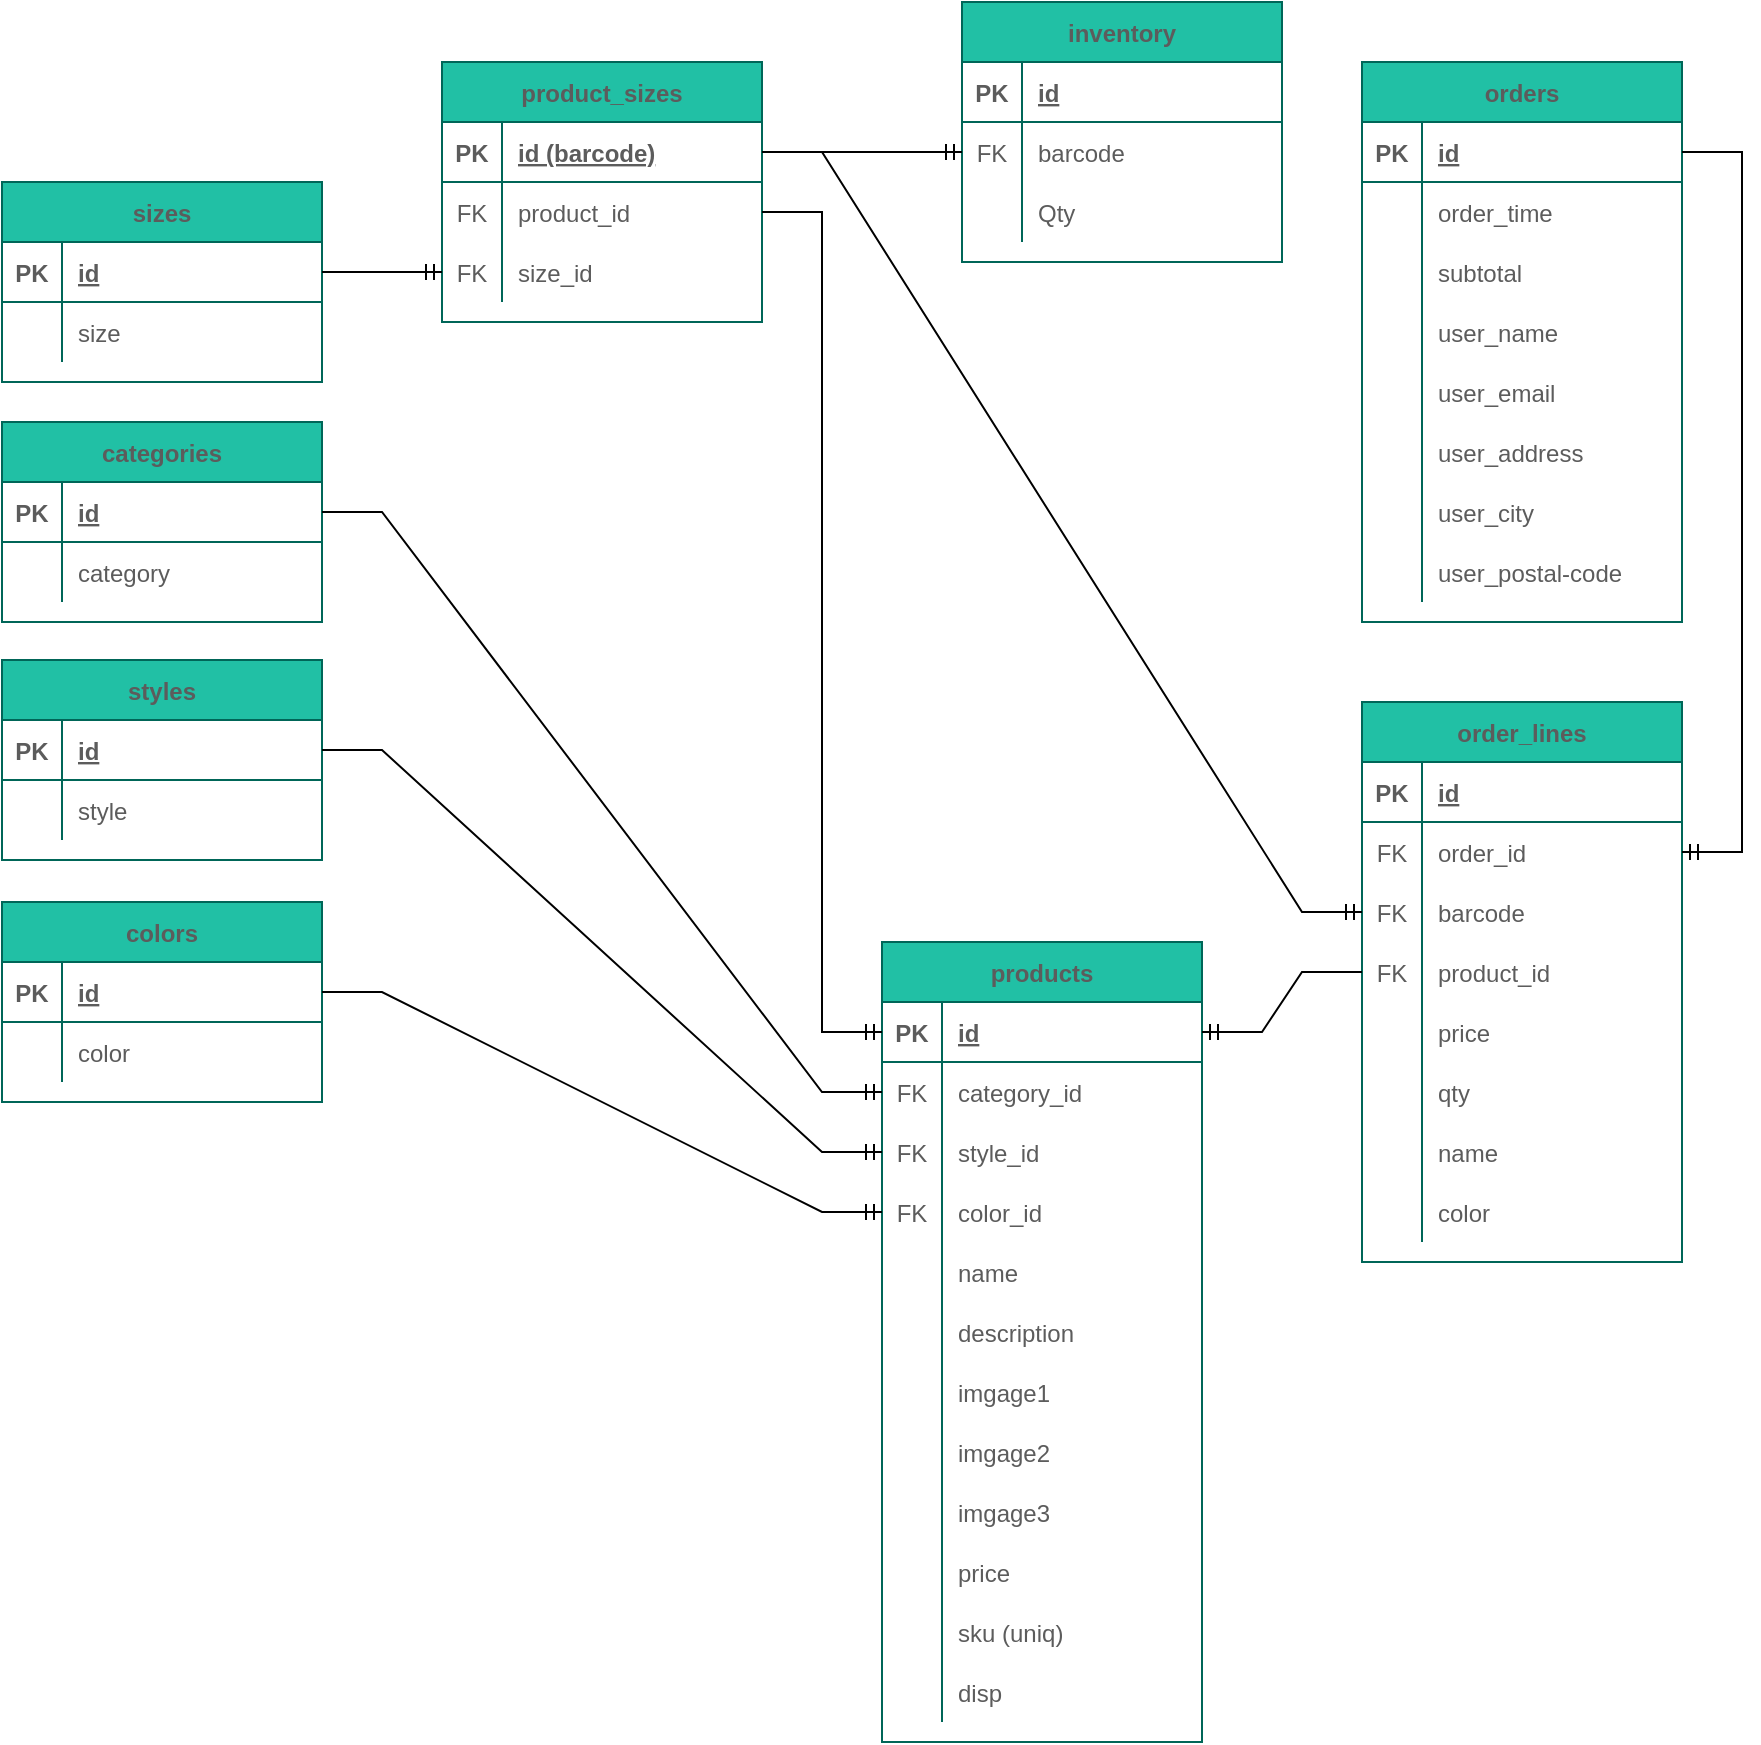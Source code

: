 <mxfile version="20.1.4" type="device"><diagram id="tnVehhKtfRw52It3vK0x" name="Page-1"><mxGraphModel dx="1560" dy="812" grid="1" gridSize="10" guides="1" tooltips="1" connect="1" arrows="1" fold="1" page="1" pageScale="1" pageWidth="850" pageHeight="1100" math="0" shadow="0"><root><mxCell id="0"/><mxCell id="1" parent="0"/><mxCell id="VbvhV6_01hrzj6nOwk0_-45" value="categories" style="shape=table;startSize=30;container=1;collapsible=1;childLayout=tableLayout;fixedRows=1;rowLines=0;fontStyle=1;align=center;resizeLast=1;glass=0;fillColor=#21C0A5;strokeColor=#006658;fontColor=#5C5C5C;" parent="1" vertex="1"><mxGeometry x="40" y="260" width="160" height="100" as="geometry"/></mxCell><mxCell id="VbvhV6_01hrzj6nOwk0_-46" value="" style="shape=tableRow;horizontal=0;startSize=0;swimlaneHead=0;swimlaneBody=0;fillColor=none;collapsible=0;dropTarget=0;points=[[0,0.5],[1,0.5]];portConstraint=eastwest;top=0;left=0;right=0;bottom=1;glass=0;strokeColor=#006658;fontColor=#5C5C5C;" parent="VbvhV6_01hrzj6nOwk0_-45" vertex="1"><mxGeometry y="30" width="160" height="30" as="geometry"/></mxCell><mxCell id="VbvhV6_01hrzj6nOwk0_-47" value="PK" style="shape=partialRectangle;connectable=0;fillColor=none;top=0;left=0;bottom=0;right=0;fontStyle=1;overflow=hidden;glass=0;strokeColor=#006658;fontColor=#5C5C5C;" parent="VbvhV6_01hrzj6nOwk0_-46" vertex="1"><mxGeometry width="30" height="30" as="geometry"><mxRectangle width="30" height="30" as="alternateBounds"/></mxGeometry></mxCell><mxCell id="VbvhV6_01hrzj6nOwk0_-48" value="id" style="shape=partialRectangle;connectable=0;fillColor=none;top=0;left=0;bottom=0;right=0;align=left;spacingLeft=6;fontStyle=5;overflow=hidden;glass=0;strokeColor=#006658;fontColor=#5C5C5C;" parent="VbvhV6_01hrzj6nOwk0_-46" vertex="1"><mxGeometry x="30" width="130" height="30" as="geometry"><mxRectangle width="130" height="30" as="alternateBounds"/></mxGeometry></mxCell><mxCell id="VbvhV6_01hrzj6nOwk0_-49" value="" style="shape=tableRow;horizontal=0;startSize=0;swimlaneHead=0;swimlaneBody=0;fillColor=none;collapsible=0;dropTarget=0;points=[[0,0.5],[1,0.5]];portConstraint=eastwest;top=0;left=0;right=0;bottom=0;glass=0;strokeColor=#006658;fontColor=#5C5C5C;" parent="VbvhV6_01hrzj6nOwk0_-45" vertex="1"><mxGeometry y="60" width="160" height="30" as="geometry"/></mxCell><mxCell id="VbvhV6_01hrzj6nOwk0_-50" value="" style="shape=partialRectangle;connectable=0;fillColor=none;top=0;left=0;bottom=0;right=0;editable=1;overflow=hidden;glass=0;strokeColor=#006658;fontColor=#5C5C5C;" parent="VbvhV6_01hrzj6nOwk0_-49" vertex="1"><mxGeometry width="30" height="30" as="geometry"><mxRectangle width="30" height="30" as="alternateBounds"/></mxGeometry></mxCell><mxCell id="VbvhV6_01hrzj6nOwk0_-51" value="category" style="shape=partialRectangle;connectable=0;fillColor=none;top=0;left=0;bottom=0;right=0;align=left;spacingLeft=6;overflow=hidden;glass=0;strokeColor=#006658;fontColor=#5C5C5C;" parent="VbvhV6_01hrzj6nOwk0_-49" vertex="1"><mxGeometry x="30" width="130" height="30" as="geometry"><mxRectangle width="130" height="30" as="alternateBounds"/></mxGeometry></mxCell><mxCell id="VbvhV6_01hrzj6nOwk0_-78" value="styles" style="shape=table;startSize=30;container=1;collapsible=1;childLayout=tableLayout;fixedRows=1;rowLines=0;fontStyle=1;align=center;resizeLast=1;glass=0;fillColor=#21C0A5;strokeColor=#006658;fontColor=#5C5C5C;" parent="1" vertex="1"><mxGeometry x="40" y="379" width="160" height="100" as="geometry"/></mxCell><mxCell id="VbvhV6_01hrzj6nOwk0_-79" value="" style="shape=tableRow;horizontal=0;startSize=0;swimlaneHead=0;swimlaneBody=0;fillColor=none;collapsible=0;dropTarget=0;points=[[0,0.5],[1,0.5]];portConstraint=eastwest;top=0;left=0;right=0;bottom=1;glass=0;strokeColor=#006658;fontColor=#5C5C5C;" parent="VbvhV6_01hrzj6nOwk0_-78" vertex="1"><mxGeometry y="30" width="160" height="30" as="geometry"/></mxCell><mxCell id="VbvhV6_01hrzj6nOwk0_-80" value="PK" style="shape=partialRectangle;connectable=0;fillColor=none;top=0;left=0;bottom=0;right=0;fontStyle=1;overflow=hidden;glass=0;strokeColor=#006658;fontColor=#5C5C5C;" parent="VbvhV6_01hrzj6nOwk0_-79" vertex="1"><mxGeometry width="30" height="30" as="geometry"><mxRectangle width="30" height="30" as="alternateBounds"/></mxGeometry></mxCell><mxCell id="VbvhV6_01hrzj6nOwk0_-81" value="id" style="shape=partialRectangle;connectable=0;fillColor=none;top=0;left=0;bottom=0;right=0;align=left;spacingLeft=6;fontStyle=5;overflow=hidden;glass=0;strokeColor=#006658;fontColor=#5C5C5C;" parent="VbvhV6_01hrzj6nOwk0_-79" vertex="1"><mxGeometry x="30" width="130" height="30" as="geometry"><mxRectangle width="130" height="30" as="alternateBounds"/></mxGeometry></mxCell><mxCell id="VbvhV6_01hrzj6nOwk0_-82" value="" style="shape=tableRow;horizontal=0;startSize=0;swimlaneHead=0;swimlaneBody=0;fillColor=none;collapsible=0;dropTarget=0;points=[[0,0.5],[1,0.5]];portConstraint=eastwest;top=0;left=0;right=0;bottom=0;glass=0;strokeColor=#006658;fontColor=#5C5C5C;" parent="VbvhV6_01hrzj6nOwk0_-78" vertex="1"><mxGeometry y="60" width="160" height="30" as="geometry"/></mxCell><mxCell id="VbvhV6_01hrzj6nOwk0_-83" value="" style="shape=partialRectangle;connectable=0;fillColor=none;top=0;left=0;bottom=0;right=0;editable=1;overflow=hidden;glass=0;strokeColor=#006658;fontColor=#5C5C5C;" parent="VbvhV6_01hrzj6nOwk0_-82" vertex="1"><mxGeometry width="30" height="30" as="geometry"><mxRectangle width="30" height="30" as="alternateBounds"/></mxGeometry></mxCell><mxCell id="VbvhV6_01hrzj6nOwk0_-84" value="style" style="shape=partialRectangle;connectable=0;fillColor=none;top=0;left=0;bottom=0;right=0;align=left;spacingLeft=6;overflow=hidden;glass=0;strokeColor=#006658;fontColor=#5C5C5C;" parent="VbvhV6_01hrzj6nOwk0_-82" vertex="1"><mxGeometry x="30" width="130" height="30" as="geometry"><mxRectangle width="130" height="30" as="alternateBounds"/></mxGeometry></mxCell><mxCell id="VbvhV6_01hrzj6nOwk0_-92" value="colors" style="shape=table;startSize=30;container=1;collapsible=1;childLayout=tableLayout;fixedRows=1;rowLines=0;fontStyle=1;align=center;resizeLast=1;glass=0;fillColor=#21C0A5;strokeColor=#006658;fontColor=#5C5C5C;" parent="1" vertex="1"><mxGeometry x="40" y="500" width="160" height="100" as="geometry"/></mxCell><mxCell id="VbvhV6_01hrzj6nOwk0_-93" value="" style="shape=tableRow;horizontal=0;startSize=0;swimlaneHead=0;swimlaneBody=0;fillColor=none;collapsible=0;dropTarget=0;points=[[0,0.5],[1,0.5]];portConstraint=eastwest;top=0;left=0;right=0;bottom=1;glass=0;strokeColor=#006658;fontColor=#5C5C5C;" parent="VbvhV6_01hrzj6nOwk0_-92" vertex="1"><mxGeometry y="30" width="160" height="30" as="geometry"/></mxCell><mxCell id="VbvhV6_01hrzj6nOwk0_-94" value="PK" style="shape=partialRectangle;connectable=0;fillColor=none;top=0;left=0;bottom=0;right=0;fontStyle=1;overflow=hidden;glass=0;strokeColor=#006658;fontColor=#5C5C5C;" parent="VbvhV6_01hrzj6nOwk0_-93" vertex="1"><mxGeometry width="30" height="30" as="geometry"><mxRectangle width="30" height="30" as="alternateBounds"/></mxGeometry></mxCell><mxCell id="VbvhV6_01hrzj6nOwk0_-95" value="id" style="shape=partialRectangle;connectable=0;fillColor=none;top=0;left=0;bottom=0;right=0;align=left;spacingLeft=6;fontStyle=5;overflow=hidden;glass=0;strokeColor=#006658;fontColor=#5C5C5C;" parent="VbvhV6_01hrzj6nOwk0_-93" vertex="1"><mxGeometry x="30" width="130" height="30" as="geometry"><mxRectangle width="130" height="30" as="alternateBounds"/></mxGeometry></mxCell><mxCell id="VbvhV6_01hrzj6nOwk0_-96" value="" style="shape=tableRow;horizontal=0;startSize=0;swimlaneHead=0;swimlaneBody=0;fillColor=none;collapsible=0;dropTarget=0;points=[[0,0.5],[1,0.5]];portConstraint=eastwest;top=0;left=0;right=0;bottom=0;glass=0;strokeColor=#006658;fontColor=#5C5C5C;" parent="VbvhV6_01hrzj6nOwk0_-92" vertex="1"><mxGeometry y="60" width="160" height="30" as="geometry"/></mxCell><mxCell id="VbvhV6_01hrzj6nOwk0_-97" value="" style="shape=partialRectangle;connectable=0;fillColor=none;top=0;left=0;bottom=0;right=0;editable=1;overflow=hidden;glass=0;strokeColor=#006658;fontColor=#5C5C5C;" parent="VbvhV6_01hrzj6nOwk0_-96" vertex="1"><mxGeometry width="30" height="30" as="geometry"><mxRectangle width="30" height="30" as="alternateBounds"/></mxGeometry></mxCell><mxCell id="VbvhV6_01hrzj6nOwk0_-98" value="color" style="shape=partialRectangle;connectable=0;fillColor=none;top=0;left=0;bottom=0;right=0;align=left;spacingLeft=6;overflow=hidden;glass=0;strokeColor=#006658;fontColor=#5C5C5C;" parent="VbvhV6_01hrzj6nOwk0_-96" vertex="1"><mxGeometry x="30" width="130" height="30" as="geometry"><mxRectangle width="130" height="30" as="alternateBounds"/></mxGeometry></mxCell><mxCell id="VbvhV6_01hrzj6nOwk0_-99" value="sizes" style="shape=table;startSize=30;container=1;collapsible=1;childLayout=tableLayout;fixedRows=1;rowLines=0;fontStyle=1;align=center;resizeLast=1;glass=0;fillColor=#21C0A5;strokeColor=#006658;fontColor=#5C5C5C;" parent="1" vertex="1"><mxGeometry x="40" y="140" width="160" height="100" as="geometry"/></mxCell><mxCell id="VbvhV6_01hrzj6nOwk0_-100" value="" style="shape=tableRow;horizontal=0;startSize=0;swimlaneHead=0;swimlaneBody=0;fillColor=none;collapsible=0;dropTarget=0;points=[[0,0.5],[1,0.5]];portConstraint=eastwest;top=0;left=0;right=0;bottom=1;glass=0;strokeColor=#006658;fontColor=#5C5C5C;" parent="VbvhV6_01hrzj6nOwk0_-99" vertex="1"><mxGeometry y="30" width="160" height="30" as="geometry"/></mxCell><mxCell id="VbvhV6_01hrzj6nOwk0_-101" value="PK" style="shape=partialRectangle;connectable=0;fillColor=none;top=0;left=0;bottom=0;right=0;fontStyle=1;overflow=hidden;glass=0;strokeColor=#006658;fontColor=#5C5C5C;" parent="VbvhV6_01hrzj6nOwk0_-100" vertex="1"><mxGeometry width="30" height="30" as="geometry"><mxRectangle width="30" height="30" as="alternateBounds"/></mxGeometry></mxCell><mxCell id="VbvhV6_01hrzj6nOwk0_-102" value="id" style="shape=partialRectangle;connectable=0;fillColor=none;top=0;left=0;bottom=0;right=0;align=left;spacingLeft=6;fontStyle=5;overflow=hidden;glass=0;strokeColor=#006658;fontColor=#5C5C5C;" parent="VbvhV6_01hrzj6nOwk0_-100" vertex="1"><mxGeometry x="30" width="130" height="30" as="geometry"><mxRectangle width="130" height="30" as="alternateBounds"/></mxGeometry></mxCell><mxCell id="VbvhV6_01hrzj6nOwk0_-103" value="" style="shape=tableRow;horizontal=0;startSize=0;swimlaneHead=0;swimlaneBody=0;fillColor=none;collapsible=0;dropTarget=0;points=[[0,0.5],[1,0.5]];portConstraint=eastwest;top=0;left=0;right=0;bottom=0;glass=0;strokeColor=#006658;fontColor=#5C5C5C;" parent="VbvhV6_01hrzj6nOwk0_-99" vertex="1"><mxGeometry y="60" width="160" height="30" as="geometry"/></mxCell><mxCell id="VbvhV6_01hrzj6nOwk0_-104" value="" style="shape=partialRectangle;connectable=0;fillColor=none;top=0;left=0;bottom=0;right=0;editable=1;overflow=hidden;glass=0;strokeColor=#006658;fontColor=#5C5C5C;" parent="VbvhV6_01hrzj6nOwk0_-103" vertex="1"><mxGeometry width="30" height="30" as="geometry"><mxRectangle width="30" height="30" as="alternateBounds"/></mxGeometry></mxCell><mxCell id="VbvhV6_01hrzj6nOwk0_-105" value="size" style="shape=partialRectangle;connectable=0;fillColor=none;top=0;left=0;bottom=0;right=0;align=left;spacingLeft=6;overflow=hidden;glass=0;strokeColor=#006658;fontColor=#5C5C5C;" parent="VbvhV6_01hrzj6nOwk0_-103" vertex="1"><mxGeometry x="30" width="130" height="30" as="geometry"><mxRectangle width="130" height="30" as="alternateBounds"/></mxGeometry></mxCell><mxCell id="VbvhV6_01hrzj6nOwk0_-106" value="product_sizes" style="shape=table;startSize=30;container=1;collapsible=1;childLayout=tableLayout;fixedRows=1;rowLines=0;fontStyle=1;align=center;resizeLast=1;glass=0;fillColor=#21C0A5;strokeColor=#006658;fontColor=#5C5C5C;" parent="1" vertex="1"><mxGeometry x="260" y="80" width="160" height="130" as="geometry"/></mxCell><mxCell id="VbvhV6_01hrzj6nOwk0_-107" value="" style="shape=tableRow;horizontal=0;startSize=0;swimlaneHead=0;swimlaneBody=0;fillColor=none;collapsible=0;dropTarget=0;points=[[0,0.5],[1,0.5]];portConstraint=eastwest;top=0;left=0;right=0;bottom=1;glass=0;strokeColor=#006658;fontColor=#5C5C5C;" parent="VbvhV6_01hrzj6nOwk0_-106" vertex="1"><mxGeometry y="30" width="160" height="30" as="geometry"/></mxCell><mxCell id="VbvhV6_01hrzj6nOwk0_-108" value="PK" style="shape=partialRectangle;connectable=0;fillColor=none;top=0;left=0;bottom=0;right=0;fontStyle=1;overflow=hidden;glass=0;strokeColor=#006658;fontColor=#5C5C5C;" parent="VbvhV6_01hrzj6nOwk0_-107" vertex="1"><mxGeometry width="30" height="30" as="geometry"><mxRectangle width="30" height="30" as="alternateBounds"/></mxGeometry></mxCell><mxCell id="VbvhV6_01hrzj6nOwk0_-109" value="id (barcode)" style="shape=partialRectangle;connectable=0;fillColor=none;top=0;left=0;bottom=0;right=0;align=left;spacingLeft=6;fontStyle=5;overflow=hidden;glass=0;strokeColor=#006658;fontColor=#5C5C5C;" parent="VbvhV6_01hrzj6nOwk0_-107" vertex="1"><mxGeometry x="30" width="130" height="30" as="geometry"><mxRectangle width="130" height="30" as="alternateBounds"/></mxGeometry></mxCell><mxCell id="VbvhV6_01hrzj6nOwk0_-110" value="" style="shape=tableRow;horizontal=0;startSize=0;swimlaneHead=0;swimlaneBody=0;fillColor=none;collapsible=0;dropTarget=0;points=[[0,0.5],[1,0.5]];portConstraint=eastwest;top=0;left=0;right=0;bottom=0;glass=0;strokeColor=#006658;fontColor=#5C5C5C;" parent="VbvhV6_01hrzj6nOwk0_-106" vertex="1"><mxGeometry y="60" width="160" height="30" as="geometry"/></mxCell><mxCell id="VbvhV6_01hrzj6nOwk0_-111" value="FK" style="shape=partialRectangle;connectable=0;fillColor=none;top=0;left=0;bottom=0;right=0;editable=1;overflow=hidden;glass=0;strokeColor=#006658;fontColor=#5C5C5C;" parent="VbvhV6_01hrzj6nOwk0_-110" vertex="1"><mxGeometry width="30" height="30" as="geometry"><mxRectangle width="30" height="30" as="alternateBounds"/></mxGeometry></mxCell><mxCell id="VbvhV6_01hrzj6nOwk0_-112" value="product_id" style="shape=partialRectangle;connectable=0;fillColor=none;top=0;left=0;bottom=0;right=0;align=left;spacingLeft=6;overflow=hidden;glass=0;strokeColor=#006658;fontColor=#5C5C5C;" parent="VbvhV6_01hrzj6nOwk0_-110" vertex="1"><mxGeometry x="30" width="130" height="30" as="geometry"><mxRectangle width="130" height="30" as="alternateBounds"/></mxGeometry></mxCell><mxCell id="VbvhV6_01hrzj6nOwk0_-121" value="" style="shape=tableRow;horizontal=0;startSize=0;swimlaneHead=0;swimlaneBody=0;fillColor=none;collapsible=0;dropTarget=0;points=[[0,0.5],[1,0.5]];portConstraint=eastwest;top=0;left=0;right=0;bottom=0;glass=0;strokeColor=#006658;fontColor=#5C5C5C;" parent="VbvhV6_01hrzj6nOwk0_-106" vertex="1"><mxGeometry y="90" width="160" height="30" as="geometry"/></mxCell><mxCell id="VbvhV6_01hrzj6nOwk0_-122" value="FK" style="shape=partialRectangle;connectable=0;fillColor=none;top=0;left=0;bottom=0;right=0;editable=1;overflow=hidden;glass=0;strokeColor=#006658;fontColor=#5C5C5C;" parent="VbvhV6_01hrzj6nOwk0_-121" vertex="1"><mxGeometry width="30" height="30" as="geometry"><mxRectangle width="30" height="30" as="alternateBounds"/></mxGeometry></mxCell><mxCell id="VbvhV6_01hrzj6nOwk0_-123" value="size_id" style="shape=partialRectangle;connectable=0;fillColor=none;top=0;left=0;bottom=0;right=0;align=left;spacingLeft=6;overflow=hidden;glass=0;strokeColor=#006658;fontColor=#5C5C5C;" parent="VbvhV6_01hrzj6nOwk0_-121" vertex="1"><mxGeometry x="30" width="130" height="30" as="geometry"><mxRectangle width="130" height="30" as="alternateBounds"/></mxGeometry></mxCell><mxCell id="VbvhV6_01hrzj6nOwk0_-127" value="inventory" style="shape=table;startSize=30;container=1;collapsible=1;childLayout=tableLayout;fixedRows=1;rowLines=0;fontStyle=1;align=center;resizeLast=1;glass=0;fillColor=#21C0A5;strokeColor=#006658;fontColor=#5C5C5C;" parent="1" vertex="1"><mxGeometry x="520" y="50" width="160" height="130" as="geometry"/></mxCell><mxCell id="VbvhV6_01hrzj6nOwk0_-128" value="" style="shape=tableRow;horizontal=0;startSize=0;swimlaneHead=0;swimlaneBody=0;fillColor=none;collapsible=0;dropTarget=0;points=[[0,0.5],[1,0.5]];portConstraint=eastwest;top=0;left=0;right=0;bottom=1;glass=0;strokeColor=#006658;fontColor=#5C5C5C;" parent="VbvhV6_01hrzj6nOwk0_-127" vertex="1"><mxGeometry y="30" width="160" height="30" as="geometry"/></mxCell><mxCell id="VbvhV6_01hrzj6nOwk0_-129" value="PK" style="shape=partialRectangle;connectable=0;fillColor=none;top=0;left=0;bottom=0;right=0;fontStyle=1;overflow=hidden;glass=0;strokeColor=#006658;fontColor=#5C5C5C;" parent="VbvhV6_01hrzj6nOwk0_-128" vertex="1"><mxGeometry width="30" height="30" as="geometry"><mxRectangle width="30" height="30" as="alternateBounds"/></mxGeometry></mxCell><mxCell id="VbvhV6_01hrzj6nOwk0_-130" value="id" style="shape=partialRectangle;connectable=0;fillColor=none;top=0;left=0;bottom=0;right=0;align=left;spacingLeft=6;fontStyle=5;overflow=hidden;glass=0;strokeColor=#006658;fontColor=#5C5C5C;" parent="VbvhV6_01hrzj6nOwk0_-128" vertex="1"><mxGeometry x="30" width="130" height="30" as="geometry"><mxRectangle width="130" height="30" as="alternateBounds"/></mxGeometry></mxCell><mxCell id="VbvhV6_01hrzj6nOwk0_-131" value="" style="shape=tableRow;horizontal=0;startSize=0;swimlaneHead=0;swimlaneBody=0;fillColor=none;collapsible=0;dropTarget=0;points=[[0,0.5],[1,0.5]];portConstraint=eastwest;top=0;left=0;right=0;bottom=0;glass=0;strokeColor=#006658;fontColor=#5C5C5C;" parent="VbvhV6_01hrzj6nOwk0_-127" vertex="1"><mxGeometry y="60" width="160" height="30" as="geometry"/></mxCell><mxCell id="VbvhV6_01hrzj6nOwk0_-132" value="FK" style="shape=partialRectangle;connectable=0;fillColor=none;top=0;left=0;bottom=0;right=0;editable=1;overflow=hidden;glass=0;strokeColor=#006658;fontColor=#5C5C5C;" parent="VbvhV6_01hrzj6nOwk0_-131" vertex="1"><mxGeometry width="30" height="30" as="geometry"><mxRectangle width="30" height="30" as="alternateBounds"/></mxGeometry></mxCell><mxCell id="VbvhV6_01hrzj6nOwk0_-133" value="barcode" style="shape=partialRectangle;connectable=0;fillColor=none;top=0;left=0;bottom=0;right=0;align=left;spacingLeft=6;overflow=hidden;glass=0;strokeColor=#006658;fontColor=#5C5C5C;" parent="VbvhV6_01hrzj6nOwk0_-131" vertex="1"><mxGeometry x="30" width="130" height="30" as="geometry"><mxRectangle width="130" height="30" as="alternateBounds"/></mxGeometry></mxCell><mxCell id="VbvhV6_01hrzj6nOwk0_-134" value="" style="shape=tableRow;horizontal=0;startSize=0;swimlaneHead=0;swimlaneBody=0;fillColor=none;collapsible=0;dropTarget=0;points=[[0,0.5],[1,0.5]];portConstraint=eastwest;top=0;left=0;right=0;bottom=0;glass=0;strokeColor=#006658;fontColor=#5C5C5C;" parent="VbvhV6_01hrzj6nOwk0_-127" vertex="1"><mxGeometry y="90" width="160" height="30" as="geometry"/></mxCell><mxCell id="VbvhV6_01hrzj6nOwk0_-135" value="" style="shape=partialRectangle;connectable=0;fillColor=none;top=0;left=0;bottom=0;right=0;editable=1;overflow=hidden;glass=0;strokeColor=#006658;fontColor=#5C5C5C;" parent="VbvhV6_01hrzj6nOwk0_-134" vertex="1"><mxGeometry width="30" height="30" as="geometry"><mxRectangle width="30" height="30" as="alternateBounds"/></mxGeometry></mxCell><mxCell id="VbvhV6_01hrzj6nOwk0_-136" value="Qty" style="shape=partialRectangle;connectable=0;fillColor=none;top=0;left=0;bottom=0;right=0;align=left;spacingLeft=6;overflow=hidden;glass=0;strokeColor=#006658;fontColor=#5C5C5C;" parent="VbvhV6_01hrzj6nOwk0_-134" vertex="1"><mxGeometry x="30" width="130" height="30" as="geometry"><mxRectangle width="130" height="30" as="alternateBounds"/></mxGeometry></mxCell><mxCell id="VbvhV6_01hrzj6nOwk0_-140" value="products" style="shape=table;startSize=30;container=1;collapsible=1;childLayout=tableLayout;fixedRows=1;rowLines=0;fontStyle=1;align=center;resizeLast=1;glass=0;fillColor=#21C0A5;strokeColor=#006658;fontColor=#5C5C5C;" parent="1" vertex="1"><mxGeometry x="480" y="520" width="160" height="400" as="geometry"/></mxCell><mxCell id="VbvhV6_01hrzj6nOwk0_-141" value="" style="shape=tableRow;horizontal=0;startSize=0;swimlaneHead=0;swimlaneBody=0;fillColor=none;collapsible=0;dropTarget=0;points=[[0,0.5],[1,0.5]];portConstraint=eastwest;top=0;left=0;right=0;bottom=1;glass=0;strokeColor=#006658;fontColor=#5C5C5C;" parent="VbvhV6_01hrzj6nOwk0_-140" vertex="1"><mxGeometry y="30" width="160" height="30" as="geometry"/></mxCell><mxCell id="VbvhV6_01hrzj6nOwk0_-142" value="PK" style="shape=partialRectangle;connectable=0;fillColor=none;top=0;left=0;bottom=0;right=0;fontStyle=1;overflow=hidden;glass=0;strokeColor=#006658;fontColor=#5C5C5C;" parent="VbvhV6_01hrzj6nOwk0_-141" vertex="1"><mxGeometry width="30" height="30" as="geometry"><mxRectangle width="30" height="30" as="alternateBounds"/></mxGeometry></mxCell><mxCell id="VbvhV6_01hrzj6nOwk0_-143" value="id" style="shape=partialRectangle;connectable=0;fillColor=none;top=0;left=0;bottom=0;right=0;align=left;spacingLeft=6;fontStyle=5;overflow=hidden;glass=0;strokeColor=#006658;fontColor=#5C5C5C;" parent="VbvhV6_01hrzj6nOwk0_-141" vertex="1"><mxGeometry x="30" width="130" height="30" as="geometry"><mxRectangle width="130" height="30" as="alternateBounds"/></mxGeometry></mxCell><mxCell id="VbvhV6_01hrzj6nOwk0_-144" value="" style="shape=tableRow;horizontal=0;startSize=0;swimlaneHead=0;swimlaneBody=0;fillColor=none;collapsible=0;dropTarget=0;points=[[0,0.5],[1,0.5]];portConstraint=eastwest;top=0;left=0;right=0;bottom=0;glass=0;strokeColor=#006658;fontColor=#5C5C5C;" parent="VbvhV6_01hrzj6nOwk0_-140" vertex="1"><mxGeometry y="60" width="160" height="30" as="geometry"/></mxCell><mxCell id="VbvhV6_01hrzj6nOwk0_-145" value="FK" style="shape=partialRectangle;connectable=0;fillColor=none;top=0;left=0;bottom=0;right=0;editable=1;overflow=hidden;glass=0;strokeColor=#006658;fontColor=#5C5C5C;" parent="VbvhV6_01hrzj6nOwk0_-144" vertex="1"><mxGeometry width="30" height="30" as="geometry"><mxRectangle width="30" height="30" as="alternateBounds"/></mxGeometry></mxCell><mxCell id="VbvhV6_01hrzj6nOwk0_-146" value="category_id" style="shape=partialRectangle;connectable=0;fillColor=none;top=0;left=0;bottom=0;right=0;align=left;spacingLeft=6;overflow=hidden;glass=0;strokeColor=#006658;fontColor=#5C5C5C;" parent="VbvhV6_01hrzj6nOwk0_-144" vertex="1"><mxGeometry x="30" width="130" height="30" as="geometry"><mxRectangle width="130" height="30" as="alternateBounds"/></mxGeometry></mxCell><mxCell id="VbvhV6_01hrzj6nOwk0_-147" value="" style="shape=tableRow;horizontal=0;startSize=0;swimlaneHead=0;swimlaneBody=0;fillColor=none;collapsible=0;dropTarget=0;points=[[0,0.5],[1,0.5]];portConstraint=eastwest;top=0;left=0;right=0;bottom=0;glass=0;strokeColor=#006658;fontColor=#5C5C5C;" parent="VbvhV6_01hrzj6nOwk0_-140" vertex="1"><mxGeometry y="90" width="160" height="30" as="geometry"/></mxCell><mxCell id="VbvhV6_01hrzj6nOwk0_-148" value="FK" style="shape=partialRectangle;connectable=0;fillColor=none;top=0;left=0;bottom=0;right=0;editable=1;overflow=hidden;glass=0;strokeColor=#006658;fontColor=#5C5C5C;" parent="VbvhV6_01hrzj6nOwk0_-147" vertex="1"><mxGeometry width="30" height="30" as="geometry"><mxRectangle width="30" height="30" as="alternateBounds"/></mxGeometry></mxCell><mxCell id="VbvhV6_01hrzj6nOwk0_-149" value="style_id" style="shape=partialRectangle;connectable=0;fillColor=none;top=0;left=0;bottom=0;right=0;align=left;spacingLeft=6;overflow=hidden;glass=0;strokeColor=#006658;fontColor=#5C5C5C;" parent="VbvhV6_01hrzj6nOwk0_-147" vertex="1"><mxGeometry x="30" width="130" height="30" as="geometry"><mxRectangle width="130" height="30" as="alternateBounds"/></mxGeometry></mxCell><mxCell id="VbvhV6_01hrzj6nOwk0_-153" value="" style="shape=tableRow;horizontal=0;startSize=0;swimlaneHead=0;swimlaneBody=0;fillColor=none;collapsible=0;dropTarget=0;points=[[0,0.5],[1,0.5]];portConstraint=eastwest;top=0;left=0;right=0;bottom=0;glass=0;strokeColor=#006658;fontColor=#5C5C5C;" parent="VbvhV6_01hrzj6nOwk0_-140" vertex="1"><mxGeometry y="120" width="160" height="30" as="geometry"/></mxCell><mxCell id="VbvhV6_01hrzj6nOwk0_-154" value="FK" style="shape=partialRectangle;connectable=0;fillColor=none;top=0;left=0;bottom=0;right=0;editable=1;overflow=hidden;glass=0;strokeColor=#006658;fontColor=#5C5C5C;" parent="VbvhV6_01hrzj6nOwk0_-153" vertex="1"><mxGeometry width="30" height="30" as="geometry"><mxRectangle width="30" height="30" as="alternateBounds"/></mxGeometry></mxCell><mxCell id="VbvhV6_01hrzj6nOwk0_-155" value="color_id" style="shape=partialRectangle;connectable=0;fillColor=none;top=0;left=0;bottom=0;right=0;align=left;spacingLeft=6;overflow=hidden;glass=0;strokeColor=#006658;fontColor=#5C5C5C;" parent="VbvhV6_01hrzj6nOwk0_-153" vertex="1"><mxGeometry x="30" width="130" height="30" as="geometry"><mxRectangle width="130" height="30" as="alternateBounds"/></mxGeometry></mxCell><mxCell id="VbvhV6_01hrzj6nOwk0_-156" value="" style="shape=tableRow;horizontal=0;startSize=0;swimlaneHead=0;swimlaneBody=0;fillColor=none;collapsible=0;dropTarget=0;points=[[0,0.5],[1,0.5]];portConstraint=eastwest;top=0;left=0;right=0;bottom=0;glass=0;strokeColor=#006658;fontColor=#5C5C5C;" parent="VbvhV6_01hrzj6nOwk0_-140" vertex="1"><mxGeometry y="150" width="160" height="30" as="geometry"/></mxCell><mxCell id="VbvhV6_01hrzj6nOwk0_-157" value="" style="shape=partialRectangle;connectable=0;fillColor=none;top=0;left=0;bottom=0;right=0;editable=1;overflow=hidden;glass=0;strokeColor=#006658;fontColor=#5C5C5C;" parent="VbvhV6_01hrzj6nOwk0_-156" vertex="1"><mxGeometry width="30" height="30" as="geometry"><mxRectangle width="30" height="30" as="alternateBounds"/></mxGeometry></mxCell><mxCell id="VbvhV6_01hrzj6nOwk0_-158" value="name" style="shape=partialRectangle;connectable=0;fillColor=none;top=0;left=0;bottom=0;right=0;align=left;spacingLeft=6;overflow=hidden;glass=0;strokeColor=#006658;fontColor=#5C5C5C;" parent="VbvhV6_01hrzj6nOwk0_-156" vertex="1"><mxGeometry x="30" width="130" height="30" as="geometry"><mxRectangle width="130" height="30" as="alternateBounds"/></mxGeometry></mxCell><mxCell id="VbvhV6_01hrzj6nOwk0_-168" value="" style="shape=tableRow;horizontal=0;startSize=0;swimlaneHead=0;swimlaneBody=0;fillColor=none;collapsible=0;dropTarget=0;points=[[0,0.5],[1,0.5]];portConstraint=eastwest;top=0;left=0;right=0;bottom=0;glass=0;strokeColor=#006658;fontColor=#5C5C5C;" parent="VbvhV6_01hrzj6nOwk0_-140" vertex="1"><mxGeometry y="180" width="160" height="30" as="geometry"/></mxCell><mxCell id="VbvhV6_01hrzj6nOwk0_-169" value="" style="shape=partialRectangle;connectable=0;fillColor=none;top=0;left=0;bottom=0;right=0;editable=1;overflow=hidden;glass=0;strokeColor=#006658;fontColor=#5C5C5C;" parent="VbvhV6_01hrzj6nOwk0_-168" vertex="1"><mxGeometry width="30" height="30" as="geometry"><mxRectangle width="30" height="30" as="alternateBounds"/></mxGeometry></mxCell><mxCell id="VbvhV6_01hrzj6nOwk0_-170" value="description" style="shape=partialRectangle;connectable=0;fillColor=none;top=0;left=0;bottom=0;right=0;align=left;spacingLeft=6;overflow=hidden;glass=0;strokeColor=#006658;fontColor=#5C5C5C;" parent="VbvhV6_01hrzj6nOwk0_-168" vertex="1"><mxGeometry x="30" width="130" height="30" as="geometry"><mxRectangle width="130" height="30" as="alternateBounds"/></mxGeometry></mxCell><mxCell id="VbvhV6_01hrzj6nOwk0_-159" value="" style="shape=tableRow;horizontal=0;startSize=0;swimlaneHead=0;swimlaneBody=0;fillColor=none;collapsible=0;dropTarget=0;points=[[0,0.5],[1,0.5]];portConstraint=eastwest;top=0;left=0;right=0;bottom=0;glass=0;strokeColor=#006658;fontColor=#5C5C5C;" parent="VbvhV6_01hrzj6nOwk0_-140" vertex="1"><mxGeometry y="210" width="160" height="30" as="geometry"/></mxCell><mxCell id="VbvhV6_01hrzj6nOwk0_-160" value="" style="shape=partialRectangle;connectable=0;fillColor=none;top=0;left=0;bottom=0;right=0;editable=1;overflow=hidden;glass=0;strokeColor=#006658;fontColor=#5C5C5C;" parent="VbvhV6_01hrzj6nOwk0_-159" vertex="1"><mxGeometry width="30" height="30" as="geometry"><mxRectangle width="30" height="30" as="alternateBounds"/></mxGeometry></mxCell><mxCell id="VbvhV6_01hrzj6nOwk0_-161" value="imgage1" style="shape=partialRectangle;connectable=0;fillColor=none;top=0;left=0;bottom=0;right=0;align=left;spacingLeft=6;overflow=hidden;glass=0;strokeColor=#006658;fontColor=#5C5C5C;" parent="VbvhV6_01hrzj6nOwk0_-159" vertex="1"><mxGeometry x="30" width="130" height="30" as="geometry"><mxRectangle width="130" height="30" as="alternateBounds"/></mxGeometry></mxCell><mxCell id="VbvhV6_01hrzj6nOwk0_-162" value="" style="shape=tableRow;horizontal=0;startSize=0;swimlaneHead=0;swimlaneBody=0;fillColor=none;collapsible=0;dropTarget=0;points=[[0,0.5],[1,0.5]];portConstraint=eastwest;top=0;left=0;right=0;bottom=0;glass=0;strokeColor=#006658;fontColor=#5C5C5C;" parent="VbvhV6_01hrzj6nOwk0_-140" vertex="1"><mxGeometry y="240" width="160" height="30" as="geometry"/></mxCell><mxCell id="VbvhV6_01hrzj6nOwk0_-163" value="" style="shape=partialRectangle;connectable=0;fillColor=none;top=0;left=0;bottom=0;right=0;editable=1;overflow=hidden;glass=0;strokeColor=#006658;fontColor=#5C5C5C;" parent="VbvhV6_01hrzj6nOwk0_-162" vertex="1"><mxGeometry width="30" height="30" as="geometry"><mxRectangle width="30" height="30" as="alternateBounds"/></mxGeometry></mxCell><mxCell id="VbvhV6_01hrzj6nOwk0_-164" value="imgage2" style="shape=partialRectangle;connectable=0;fillColor=none;top=0;left=0;bottom=0;right=0;align=left;spacingLeft=6;overflow=hidden;glass=0;strokeColor=#006658;fontColor=#5C5C5C;" parent="VbvhV6_01hrzj6nOwk0_-162" vertex="1"><mxGeometry x="30" width="130" height="30" as="geometry"><mxRectangle width="130" height="30" as="alternateBounds"/></mxGeometry></mxCell><mxCell id="VbvhV6_01hrzj6nOwk0_-165" value="" style="shape=tableRow;horizontal=0;startSize=0;swimlaneHead=0;swimlaneBody=0;fillColor=none;collapsible=0;dropTarget=0;points=[[0,0.5],[1,0.5]];portConstraint=eastwest;top=0;left=0;right=0;bottom=0;glass=0;strokeColor=#006658;fontColor=#5C5C5C;" parent="VbvhV6_01hrzj6nOwk0_-140" vertex="1"><mxGeometry y="270" width="160" height="30" as="geometry"/></mxCell><mxCell id="VbvhV6_01hrzj6nOwk0_-166" value="" style="shape=partialRectangle;connectable=0;fillColor=none;top=0;left=0;bottom=0;right=0;editable=1;overflow=hidden;glass=0;strokeColor=#006658;fontColor=#5C5C5C;" parent="VbvhV6_01hrzj6nOwk0_-165" vertex="1"><mxGeometry width="30" height="30" as="geometry"><mxRectangle width="30" height="30" as="alternateBounds"/></mxGeometry></mxCell><mxCell id="VbvhV6_01hrzj6nOwk0_-167" value="imgage3" style="shape=partialRectangle;connectable=0;fillColor=none;top=0;left=0;bottom=0;right=0;align=left;spacingLeft=6;overflow=hidden;glass=0;strokeColor=#006658;fontColor=#5C5C5C;" parent="VbvhV6_01hrzj6nOwk0_-165" vertex="1"><mxGeometry x="30" width="130" height="30" as="geometry"><mxRectangle width="130" height="30" as="alternateBounds"/></mxGeometry></mxCell><mxCell id="VbvhV6_01hrzj6nOwk0_-171" value="" style="shape=tableRow;horizontal=0;startSize=0;swimlaneHead=0;swimlaneBody=0;fillColor=none;collapsible=0;dropTarget=0;points=[[0,0.5],[1,0.5]];portConstraint=eastwest;top=0;left=0;right=0;bottom=0;glass=0;strokeColor=#006658;fontColor=#5C5C5C;" parent="VbvhV6_01hrzj6nOwk0_-140" vertex="1"><mxGeometry y="300" width="160" height="30" as="geometry"/></mxCell><mxCell id="VbvhV6_01hrzj6nOwk0_-172" value="" style="shape=partialRectangle;connectable=0;fillColor=none;top=0;left=0;bottom=0;right=0;editable=1;overflow=hidden;glass=0;strokeColor=#006658;fontColor=#5C5C5C;" parent="VbvhV6_01hrzj6nOwk0_-171" vertex="1"><mxGeometry width="30" height="30" as="geometry"><mxRectangle width="30" height="30" as="alternateBounds"/></mxGeometry></mxCell><mxCell id="VbvhV6_01hrzj6nOwk0_-173" value="price" style="shape=partialRectangle;connectable=0;fillColor=none;top=0;left=0;bottom=0;right=0;align=left;spacingLeft=6;overflow=hidden;glass=0;strokeColor=#006658;fontColor=#5C5C5C;" parent="VbvhV6_01hrzj6nOwk0_-171" vertex="1"><mxGeometry x="30" width="130" height="30" as="geometry"><mxRectangle width="130" height="30" as="alternateBounds"/></mxGeometry></mxCell><mxCell id="_h-5OMpNQxA_6fFcG_HP-1" value="" style="shape=tableRow;horizontal=0;startSize=0;swimlaneHead=0;swimlaneBody=0;fillColor=none;collapsible=0;dropTarget=0;points=[[0,0.5],[1,0.5]];portConstraint=eastwest;top=0;left=0;right=0;bottom=0;glass=0;strokeColor=#006658;fontColor=#5C5C5C;" parent="VbvhV6_01hrzj6nOwk0_-140" vertex="1"><mxGeometry y="330" width="160" height="30" as="geometry"/></mxCell><mxCell id="_h-5OMpNQxA_6fFcG_HP-2" value="" style="shape=partialRectangle;connectable=0;fillColor=none;top=0;left=0;bottom=0;right=0;editable=1;overflow=hidden;glass=0;strokeColor=#006658;fontColor=#5C5C5C;" parent="_h-5OMpNQxA_6fFcG_HP-1" vertex="1"><mxGeometry width="30" height="30" as="geometry"><mxRectangle width="30" height="30" as="alternateBounds"/></mxGeometry></mxCell><mxCell id="_h-5OMpNQxA_6fFcG_HP-3" value="sku (uniq)" style="shape=partialRectangle;connectable=0;fillColor=none;top=0;left=0;bottom=0;right=0;align=left;spacingLeft=6;overflow=hidden;glass=0;strokeColor=#006658;fontColor=#5C5C5C;" parent="_h-5OMpNQxA_6fFcG_HP-1" vertex="1"><mxGeometry x="30" width="130" height="30" as="geometry"><mxRectangle width="130" height="30" as="alternateBounds"/></mxGeometry></mxCell><mxCell id="_h-5OMpNQxA_6fFcG_HP-4" value="" style="shape=tableRow;horizontal=0;startSize=0;swimlaneHead=0;swimlaneBody=0;fillColor=none;collapsible=0;dropTarget=0;points=[[0,0.5],[1,0.5]];portConstraint=eastwest;top=0;left=0;right=0;bottom=0;glass=0;strokeColor=#006658;fontColor=#5C5C5C;" parent="VbvhV6_01hrzj6nOwk0_-140" vertex="1"><mxGeometry y="360" width="160" height="30" as="geometry"/></mxCell><mxCell id="_h-5OMpNQxA_6fFcG_HP-5" value="" style="shape=partialRectangle;connectable=0;fillColor=none;top=0;left=0;bottom=0;right=0;editable=1;overflow=hidden;glass=0;strokeColor=#006658;fontColor=#5C5C5C;" parent="_h-5OMpNQxA_6fFcG_HP-4" vertex="1"><mxGeometry width="30" height="30" as="geometry"><mxRectangle width="30" height="30" as="alternateBounds"/></mxGeometry></mxCell><mxCell id="_h-5OMpNQxA_6fFcG_HP-6" value="disp" style="shape=partialRectangle;connectable=0;fillColor=none;top=0;left=0;bottom=0;right=0;align=left;spacingLeft=6;overflow=hidden;glass=0;strokeColor=#006658;fontColor=#5C5C5C;" parent="_h-5OMpNQxA_6fFcG_HP-4" vertex="1"><mxGeometry x="30" width="130" height="30" as="geometry"><mxRectangle width="130" height="30" as="alternateBounds"/></mxGeometry></mxCell><mxCell id="XUmKeAbb4T1ocHlVBFH7-1" value="orders" style="shape=table;startSize=30;container=1;collapsible=1;childLayout=tableLayout;fixedRows=1;rowLines=0;fontStyle=1;align=center;resizeLast=1;glass=0;fillColor=#21C0A5;strokeColor=#006658;fontColor=#5C5C5C;" parent="1" vertex="1"><mxGeometry x="720" y="80" width="160" height="280" as="geometry"/></mxCell><mxCell id="XUmKeAbb4T1ocHlVBFH7-2" value="" style="shape=tableRow;horizontal=0;startSize=0;swimlaneHead=0;swimlaneBody=0;fillColor=none;collapsible=0;dropTarget=0;points=[[0,0.5],[1,0.5]];portConstraint=eastwest;top=0;left=0;right=0;bottom=1;glass=0;strokeColor=#006658;fontColor=#5C5C5C;" parent="XUmKeAbb4T1ocHlVBFH7-1" vertex="1"><mxGeometry y="30" width="160" height="30" as="geometry"/></mxCell><mxCell id="XUmKeAbb4T1ocHlVBFH7-3" value="PK" style="shape=partialRectangle;connectable=0;fillColor=none;top=0;left=0;bottom=0;right=0;fontStyle=1;overflow=hidden;glass=0;strokeColor=#006658;fontColor=#5C5C5C;" parent="XUmKeAbb4T1ocHlVBFH7-2" vertex="1"><mxGeometry width="30" height="30" as="geometry"><mxRectangle width="30" height="30" as="alternateBounds"/></mxGeometry></mxCell><mxCell id="XUmKeAbb4T1ocHlVBFH7-4" value="id" style="shape=partialRectangle;connectable=0;fillColor=none;top=0;left=0;bottom=0;right=0;align=left;spacingLeft=6;fontStyle=5;overflow=hidden;glass=0;strokeColor=#006658;fontColor=#5C5C5C;" parent="XUmKeAbb4T1ocHlVBFH7-2" vertex="1"><mxGeometry x="30" width="130" height="30" as="geometry"><mxRectangle width="130" height="30" as="alternateBounds"/></mxGeometry></mxCell><mxCell id="XUmKeAbb4T1ocHlVBFH7-5" value="" style="shape=tableRow;horizontal=0;startSize=0;swimlaneHead=0;swimlaneBody=0;fillColor=none;collapsible=0;dropTarget=0;points=[[0,0.5],[1,0.5]];portConstraint=eastwest;top=0;left=0;right=0;bottom=0;glass=0;strokeColor=#006658;fontColor=#5C5C5C;" parent="XUmKeAbb4T1ocHlVBFH7-1" vertex="1"><mxGeometry y="60" width="160" height="30" as="geometry"/></mxCell><mxCell id="XUmKeAbb4T1ocHlVBFH7-6" value="" style="shape=partialRectangle;connectable=0;fillColor=none;top=0;left=0;bottom=0;right=0;editable=1;overflow=hidden;glass=0;strokeColor=#006658;fontColor=#5C5C5C;" parent="XUmKeAbb4T1ocHlVBFH7-5" vertex="1"><mxGeometry width="30" height="30" as="geometry"><mxRectangle width="30" height="30" as="alternateBounds"/></mxGeometry></mxCell><mxCell id="XUmKeAbb4T1ocHlVBFH7-7" value="order_time" style="shape=partialRectangle;connectable=0;fillColor=none;top=0;left=0;bottom=0;right=0;align=left;spacingLeft=6;overflow=hidden;glass=0;strokeColor=#006658;fontColor=#5C5C5C;" parent="XUmKeAbb4T1ocHlVBFH7-5" vertex="1"><mxGeometry x="30" width="130" height="30" as="geometry"><mxRectangle width="130" height="30" as="alternateBounds"/></mxGeometry></mxCell><mxCell id="XUmKeAbb4T1ocHlVBFH7-8" value="" style="shape=tableRow;horizontal=0;startSize=0;swimlaneHead=0;swimlaneBody=0;fillColor=none;collapsible=0;dropTarget=0;points=[[0,0.5],[1,0.5]];portConstraint=eastwest;top=0;left=0;right=0;bottom=0;glass=0;strokeColor=#006658;fontColor=#5C5C5C;" parent="XUmKeAbb4T1ocHlVBFH7-1" vertex="1"><mxGeometry y="90" width="160" height="30" as="geometry"/></mxCell><mxCell id="XUmKeAbb4T1ocHlVBFH7-9" value="" style="shape=partialRectangle;connectable=0;fillColor=none;top=0;left=0;bottom=0;right=0;editable=1;overflow=hidden;glass=0;strokeColor=#006658;fontColor=#5C5C5C;" parent="XUmKeAbb4T1ocHlVBFH7-8" vertex="1"><mxGeometry width="30" height="30" as="geometry"><mxRectangle width="30" height="30" as="alternateBounds"/></mxGeometry></mxCell><mxCell id="XUmKeAbb4T1ocHlVBFH7-10" value="subtotal" style="shape=partialRectangle;connectable=0;fillColor=none;top=0;left=0;bottom=0;right=0;align=left;spacingLeft=6;overflow=hidden;glass=0;strokeColor=#006658;fontColor=#5C5C5C;" parent="XUmKeAbb4T1ocHlVBFH7-8" vertex="1"><mxGeometry x="30" width="130" height="30" as="geometry"><mxRectangle width="130" height="30" as="alternateBounds"/></mxGeometry></mxCell><mxCell id="N21tGE1XNNUsYG4QcmYY-7" value="" style="shape=tableRow;horizontal=0;startSize=0;swimlaneHead=0;swimlaneBody=0;fillColor=none;collapsible=0;dropTarget=0;points=[[0,0.5],[1,0.5]];portConstraint=eastwest;top=0;left=0;right=0;bottom=0;glass=0;strokeColor=#006658;fontColor=#5C5C5C;" vertex="1" parent="XUmKeAbb4T1ocHlVBFH7-1"><mxGeometry y="120" width="160" height="30" as="geometry"/></mxCell><mxCell id="N21tGE1XNNUsYG4QcmYY-8" value="" style="shape=partialRectangle;connectable=0;fillColor=none;top=0;left=0;bottom=0;right=0;editable=1;overflow=hidden;glass=0;strokeColor=#006658;fontColor=#5C5C5C;" vertex="1" parent="N21tGE1XNNUsYG4QcmYY-7"><mxGeometry width="30" height="30" as="geometry"><mxRectangle width="30" height="30" as="alternateBounds"/></mxGeometry></mxCell><mxCell id="N21tGE1XNNUsYG4QcmYY-9" value="user_name" style="shape=partialRectangle;connectable=0;fillColor=none;top=0;left=0;bottom=0;right=0;align=left;spacingLeft=6;overflow=hidden;glass=0;strokeColor=#006658;fontColor=#5C5C5C;" vertex="1" parent="N21tGE1XNNUsYG4QcmYY-7"><mxGeometry x="30" width="130" height="30" as="geometry"><mxRectangle width="130" height="30" as="alternateBounds"/></mxGeometry></mxCell><mxCell id="XUmKeAbb4T1ocHlVBFH7-31" value="" style="shape=tableRow;horizontal=0;startSize=0;swimlaneHead=0;swimlaneBody=0;fillColor=none;collapsible=0;dropTarget=0;points=[[0,0.5],[1,0.5]];portConstraint=eastwest;top=0;left=0;right=0;bottom=0;glass=0;strokeColor=#006658;fontColor=#5C5C5C;" parent="XUmKeAbb4T1ocHlVBFH7-1" vertex="1"><mxGeometry y="150" width="160" height="30" as="geometry"/></mxCell><mxCell id="XUmKeAbb4T1ocHlVBFH7-32" value="" style="shape=partialRectangle;connectable=0;fillColor=none;top=0;left=0;bottom=0;right=0;editable=1;overflow=hidden;glass=0;strokeColor=#006658;fontColor=#5C5C5C;" parent="XUmKeAbb4T1ocHlVBFH7-31" vertex="1"><mxGeometry width="30" height="30" as="geometry"><mxRectangle width="30" height="30" as="alternateBounds"/></mxGeometry></mxCell><mxCell id="XUmKeAbb4T1ocHlVBFH7-33" value="user_email" style="shape=partialRectangle;connectable=0;fillColor=none;top=0;left=0;bottom=0;right=0;align=left;spacingLeft=6;overflow=hidden;glass=0;strokeColor=#006658;fontColor=#5C5C5C;" parent="XUmKeAbb4T1ocHlVBFH7-31" vertex="1"><mxGeometry x="30" width="130" height="30" as="geometry"><mxRectangle width="130" height="30" as="alternateBounds"/></mxGeometry></mxCell><mxCell id="XUmKeAbb4T1ocHlVBFH7-34" value="" style="shape=tableRow;horizontal=0;startSize=0;swimlaneHead=0;swimlaneBody=0;fillColor=none;collapsible=0;dropTarget=0;points=[[0,0.5],[1,0.5]];portConstraint=eastwest;top=0;left=0;right=0;bottom=0;glass=0;strokeColor=#006658;fontColor=#5C5C5C;" parent="XUmKeAbb4T1ocHlVBFH7-1" vertex="1"><mxGeometry y="180" width="160" height="30" as="geometry"/></mxCell><mxCell id="XUmKeAbb4T1ocHlVBFH7-35" value="" style="shape=partialRectangle;connectable=0;fillColor=none;top=0;left=0;bottom=0;right=0;editable=1;overflow=hidden;glass=0;strokeColor=#006658;fontColor=#5C5C5C;" parent="XUmKeAbb4T1ocHlVBFH7-34" vertex="1"><mxGeometry width="30" height="30" as="geometry"><mxRectangle width="30" height="30" as="alternateBounds"/></mxGeometry></mxCell><mxCell id="XUmKeAbb4T1ocHlVBFH7-36" value="user_address" style="shape=partialRectangle;connectable=0;fillColor=none;top=0;left=0;bottom=0;right=0;align=left;spacingLeft=6;overflow=hidden;glass=0;strokeColor=#006658;fontColor=#5C5C5C;" parent="XUmKeAbb4T1ocHlVBFH7-34" vertex="1"><mxGeometry x="30" width="130" height="30" as="geometry"><mxRectangle width="130" height="30" as="alternateBounds"/></mxGeometry></mxCell><mxCell id="N21tGE1XNNUsYG4QcmYY-10" value="" style="shape=tableRow;horizontal=0;startSize=0;swimlaneHead=0;swimlaneBody=0;fillColor=none;collapsible=0;dropTarget=0;points=[[0,0.5],[1,0.5]];portConstraint=eastwest;top=0;left=0;right=0;bottom=0;glass=0;strokeColor=#006658;fontColor=#5C5C5C;" vertex="1" parent="XUmKeAbb4T1ocHlVBFH7-1"><mxGeometry y="210" width="160" height="30" as="geometry"/></mxCell><mxCell id="N21tGE1XNNUsYG4QcmYY-11" value="" style="shape=partialRectangle;connectable=0;fillColor=none;top=0;left=0;bottom=0;right=0;editable=1;overflow=hidden;glass=0;strokeColor=#006658;fontColor=#5C5C5C;" vertex="1" parent="N21tGE1XNNUsYG4QcmYY-10"><mxGeometry width="30" height="30" as="geometry"><mxRectangle width="30" height="30" as="alternateBounds"/></mxGeometry></mxCell><mxCell id="N21tGE1XNNUsYG4QcmYY-12" value="user_city" style="shape=partialRectangle;connectable=0;fillColor=none;top=0;left=0;bottom=0;right=0;align=left;spacingLeft=6;overflow=hidden;glass=0;strokeColor=#006658;fontColor=#5C5C5C;" vertex="1" parent="N21tGE1XNNUsYG4QcmYY-10"><mxGeometry x="30" width="130" height="30" as="geometry"><mxRectangle width="130" height="30" as="alternateBounds"/></mxGeometry></mxCell><mxCell id="N21tGE1XNNUsYG4QcmYY-13" value="" style="shape=tableRow;horizontal=0;startSize=0;swimlaneHead=0;swimlaneBody=0;fillColor=none;collapsible=0;dropTarget=0;points=[[0,0.5],[1,0.5]];portConstraint=eastwest;top=0;left=0;right=0;bottom=0;glass=0;strokeColor=#006658;fontColor=#5C5C5C;" vertex="1" parent="XUmKeAbb4T1ocHlVBFH7-1"><mxGeometry y="240" width="160" height="30" as="geometry"/></mxCell><mxCell id="N21tGE1XNNUsYG4QcmYY-14" value="" style="shape=partialRectangle;connectable=0;fillColor=none;top=0;left=0;bottom=0;right=0;editable=1;overflow=hidden;glass=0;strokeColor=#006658;fontColor=#5C5C5C;" vertex="1" parent="N21tGE1XNNUsYG4QcmYY-13"><mxGeometry width="30" height="30" as="geometry"><mxRectangle width="30" height="30" as="alternateBounds"/></mxGeometry></mxCell><mxCell id="N21tGE1XNNUsYG4QcmYY-15" value="user_postal-code" style="shape=partialRectangle;connectable=0;fillColor=none;top=0;left=0;bottom=0;right=0;align=left;spacingLeft=6;overflow=hidden;glass=0;strokeColor=#006658;fontColor=#5C5C5C;" vertex="1" parent="N21tGE1XNNUsYG4QcmYY-13"><mxGeometry x="30" width="130" height="30" as="geometry"><mxRectangle width="130" height="30" as="alternateBounds"/></mxGeometry></mxCell><mxCell id="XUmKeAbb4T1ocHlVBFH7-11" value="order_lines" style="shape=table;startSize=30;container=1;collapsible=1;childLayout=tableLayout;fixedRows=1;rowLines=0;fontStyle=1;align=center;resizeLast=1;glass=0;fillColor=#21C0A5;strokeColor=#006658;fontColor=#5C5C5C;" parent="1" vertex="1"><mxGeometry x="720" y="400" width="160" height="280" as="geometry"/></mxCell><mxCell id="XUmKeAbb4T1ocHlVBFH7-12" value="" style="shape=tableRow;horizontal=0;startSize=0;swimlaneHead=0;swimlaneBody=0;fillColor=none;collapsible=0;dropTarget=0;points=[[0,0.5],[1,0.5]];portConstraint=eastwest;top=0;left=0;right=0;bottom=1;glass=0;strokeColor=#006658;fontColor=#5C5C5C;" parent="XUmKeAbb4T1ocHlVBFH7-11" vertex="1"><mxGeometry y="30" width="160" height="30" as="geometry"/></mxCell><mxCell id="XUmKeAbb4T1ocHlVBFH7-13" value="PK" style="shape=partialRectangle;connectable=0;fillColor=none;top=0;left=0;bottom=0;right=0;fontStyle=1;overflow=hidden;glass=0;strokeColor=#006658;fontColor=#5C5C5C;" parent="XUmKeAbb4T1ocHlVBFH7-12" vertex="1"><mxGeometry width="30" height="30" as="geometry"><mxRectangle width="30" height="30" as="alternateBounds"/></mxGeometry></mxCell><mxCell id="XUmKeAbb4T1ocHlVBFH7-14" value="id" style="shape=partialRectangle;connectable=0;fillColor=none;top=0;left=0;bottom=0;right=0;align=left;spacingLeft=6;fontStyle=5;overflow=hidden;glass=0;strokeColor=#006658;fontColor=#5C5C5C;" parent="XUmKeAbb4T1ocHlVBFH7-12" vertex="1"><mxGeometry x="30" width="130" height="30" as="geometry"><mxRectangle width="130" height="30" as="alternateBounds"/></mxGeometry></mxCell><mxCell id="XUmKeAbb4T1ocHlVBFH7-15" value="" style="shape=tableRow;horizontal=0;startSize=0;swimlaneHead=0;swimlaneBody=0;fillColor=none;collapsible=0;dropTarget=0;points=[[0,0.5],[1,0.5]];portConstraint=eastwest;top=0;left=0;right=0;bottom=0;glass=0;strokeColor=#006658;fontColor=#5C5C5C;" parent="XUmKeAbb4T1ocHlVBFH7-11" vertex="1"><mxGeometry y="60" width="160" height="30" as="geometry"/></mxCell><mxCell id="XUmKeAbb4T1ocHlVBFH7-16" value="FK" style="shape=partialRectangle;connectable=0;fillColor=none;top=0;left=0;bottom=0;right=0;editable=1;overflow=hidden;glass=0;strokeColor=#006658;fontColor=#5C5C5C;" parent="XUmKeAbb4T1ocHlVBFH7-15" vertex="1"><mxGeometry width="30" height="30" as="geometry"><mxRectangle width="30" height="30" as="alternateBounds"/></mxGeometry></mxCell><mxCell id="XUmKeAbb4T1ocHlVBFH7-17" value="order_id" style="shape=partialRectangle;connectable=0;fillColor=none;top=0;left=0;bottom=0;right=0;align=left;spacingLeft=6;overflow=hidden;glass=0;strokeColor=#006658;fontColor=#5C5C5C;" parent="XUmKeAbb4T1ocHlVBFH7-15" vertex="1"><mxGeometry x="30" width="130" height="30" as="geometry"><mxRectangle width="130" height="30" as="alternateBounds"/></mxGeometry></mxCell><mxCell id="XUmKeAbb4T1ocHlVBFH7-28" value="" style="shape=tableRow;horizontal=0;startSize=0;swimlaneHead=0;swimlaneBody=0;fillColor=none;collapsible=0;dropTarget=0;points=[[0,0.5],[1,0.5]];portConstraint=eastwest;top=0;left=0;right=0;bottom=0;glass=0;strokeColor=#006658;fontColor=#5C5C5C;" parent="XUmKeAbb4T1ocHlVBFH7-11" vertex="1"><mxGeometry y="90" width="160" height="30" as="geometry"/></mxCell><mxCell id="XUmKeAbb4T1ocHlVBFH7-29" value="FK" style="shape=partialRectangle;connectable=0;fillColor=none;top=0;left=0;bottom=0;right=0;editable=1;overflow=hidden;glass=0;strokeColor=#006658;fontColor=#5C5C5C;" parent="XUmKeAbb4T1ocHlVBFH7-28" vertex="1"><mxGeometry width="30" height="30" as="geometry"><mxRectangle width="30" height="30" as="alternateBounds"/></mxGeometry></mxCell><mxCell id="XUmKeAbb4T1ocHlVBFH7-30" value="barcode" style="shape=partialRectangle;connectable=0;fillColor=none;top=0;left=0;bottom=0;right=0;align=left;spacingLeft=6;overflow=hidden;glass=0;strokeColor=#006658;fontColor=#5C5C5C;" parent="XUmKeAbb4T1ocHlVBFH7-28" vertex="1"><mxGeometry x="30" width="130" height="30" as="geometry"><mxRectangle width="130" height="30" as="alternateBounds"/></mxGeometry></mxCell><mxCell id="XUmKeAbb4T1ocHlVBFH7-25" value="" style="shape=tableRow;horizontal=0;startSize=0;swimlaneHead=0;swimlaneBody=0;fillColor=none;collapsible=0;dropTarget=0;points=[[0,0.5],[1,0.5]];portConstraint=eastwest;top=0;left=0;right=0;bottom=0;glass=0;strokeColor=#006658;fontColor=#5C5C5C;" parent="XUmKeAbb4T1ocHlVBFH7-11" vertex="1"><mxGeometry y="120" width="160" height="30" as="geometry"/></mxCell><mxCell id="XUmKeAbb4T1ocHlVBFH7-26" value="FK" style="shape=partialRectangle;connectable=0;fillColor=none;top=0;left=0;bottom=0;right=0;editable=1;overflow=hidden;glass=0;strokeColor=#006658;fontColor=#5C5C5C;" parent="XUmKeAbb4T1ocHlVBFH7-25" vertex="1"><mxGeometry width="30" height="30" as="geometry"><mxRectangle width="30" height="30" as="alternateBounds"/></mxGeometry></mxCell><mxCell id="XUmKeAbb4T1ocHlVBFH7-27" value="product_id" style="shape=partialRectangle;connectable=0;fillColor=none;top=0;left=0;bottom=0;right=0;align=left;spacingLeft=6;overflow=hidden;glass=0;strokeColor=#006658;fontColor=#5C5C5C;" parent="XUmKeAbb4T1ocHlVBFH7-25" vertex="1"><mxGeometry x="30" width="130" height="30" as="geometry"><mxRectangle width="130" height="30" as="alternateBounds"/></mxGeometry></mxCell><mxCell id="XUmKeAbb4T1ocHlVBFH7-22" value="" style="shape=tableRow;horizontal=0;startSize=0;swimlaneHead=0;swimlaneBody=0;fillColor=none;collapsible=0;dropTarget=0;points=[[0,0.5],[1,0.5]];portConstraint=eastwest;top=0;left=0;right=0;bottom=0;glass=0;strokeColor=#006658;fontColor=#5C5C5C;" parent="XUmKeAbb4T1ocHlVBFH7-11" vertex="1"><mxGeometry y="150" width="160" height="30" as="geometry"/></mxCell><mxCell id="XUmKeAbb4T1ocHlVBFH7-23" value="" style="shape=partialRectangle;connectable=0;fillColor=none;top=0;left=0;bottom=0;right=0;editable=1;overflow=hidden;glass=0;strokeColor=#006658;fontColor=#5C5C5C;" parent="XUmKeAbb4T1ocHlVBFH7-22" vertex="1"><mxGeometry width="30" height="30" as="geometry"><mxRectangle width="30" height="30" as="alternateBounds"/></mxGeometry></mxCell><mxCell id="XUmKeAbb4T1ocHlVBFH7-24" value="price" style="shape=partialRectangle;connectable=0;fillColor=none;top=0;left=0;bottom=0;right=0;align=left;spacingLeft=6;overflow=hidden;glass=0;strokeColor=#006658;fontColor=#5C5C5C;" parent="XUmKeAbb4T1ocHlVBFH7-22" vertex="1"><mxGeometry x="30" width="130" height="30" as="geometry"><mxRectangle width="130" height="30" as="alternateBounds"/></mxGeometry></mxCell><mxCell id="XUmKeAbb4T1ocHlVBFH7-18" value="" style="shape=tableRow;horizontal=0;startSize=0;swimlaneHead=0;swimlaneBody=0;fillColor=none;collapsible=0;dropTarget=0;points=[[0,0.5],[1,0.5]];portConstraint=eastwest;top=0;left=0;right=0;bottom=0;glass=0;strokeColor=#006658;fontColor=#5C5C5C;" parent="XUmKeAbb4T1ocHlVBFH7-11" vertex="1"><mxGeometry y="180" width="160" height="30" as="geometry"/></mxCell><mxCell id="XUmKeAbb4T1ocHlVBFH7-19" value="" style="shape=partialRectangle;connectable=0;fillColor=none;top=0;left=0;bottom=0;right=0;editable=1;overflow=hidden;glass=0;strokeColor=#006658;fontColor=#5C5C5C;" parent="XUmKeAbb4T1ocHlVBFH7-18" vertex="1"><mxGeometry width="30" height="30" as="geometry"><mxRectangle width="30" height="30" as="alternateBounds"/></mxGeometry></mxCell><mxCell id="XUmKeAbb4T1ocHlVBFH7-20" value="qty" style="shape=partialRectangle;connectable=0;fillColor=none;top=0;left=0;bottom=0;right=0;align=left;spacingLeft=6;overflow=hidden;glass=0;strokeColor=#006658;fontColor=#5C5C5C;" parent="XUmKeAbb4T1ocHlVBFH7-18" vertex="1"><mxGeometry x="30" width="130" height="30" as="geometry"><mxRectangle width="130" height="30" as="alternateBounds"/></mxGeometry></mxCell><mxCell id="N21tGE1XNNUsYG4QcmYY-16" value="" style="shape=tableRow;horizontal=0;startSize=0;swimlaneHead=0;swimlaneBody=0;fillColor=none;collapsible=0;dropTarget=0;points=[[0,0.5],[1,0.5]];portConstraint=eastwest;top=0;left=0;right=0;bottom=0;glass=0;strokeColor=#006658;fontColor=#5C5C5C;" vertex="1" parent="XUmKeAbb4T1ocHlVBFH7-11"><mxGeometry y="210" width="160" height="30" as="geometry"/></mxCell><mxCell id="N21tGE1XNNUsYG4QcmYY-17" value="" style="shape=partialRectangle;connectable=0;fillColor=none;top=0;left=0;bottom=0;right=0;editable=1;overflow=hidden;glass=0;strokeColor=#006658;fontColor=#5C5C5C;" vertex="1" parent="N21tGE1XNNUsYG4QcmYY-16"><mxGeometry width="30" height="30" as="geometry"><mxRectangle width="30" height="30" as="alternateBounds"/></mxGeometry></mxCell><mxCell id="N21tGE1XNNUsYG4QcmYY-18" value="name" style="shape=partialRectangle;connectable=0;fillColor=none;top=0;left=0;bottom=0;right=0;align=left;spacingLeft=6;overflow=hidden;glass=0;strokeColor=#006658;fontColor=#5C5C5C;" vertex="1" parent="N21tGE1XNNUsYG4QcmYY-16"><mxGeometry x="30" width="130" height="30" as="geometry"><mxRectangle width="130" height="30" as="alternateBounds"/></mxGeometry></mxCell><mxCell id="N21tGE1XNNUsYG4QcmYY-19" value="" style="shape=tableRow;horizontal=0;startSize=0;swimlaneHead=0;swimlaneBody=0;fillColor=none;collapsible=0;dropTarget=0;points=[[0,0.5],[1,0.5]];portConstraint=eastwest;top=0;left=0;right=0;bottom=0;glass=0;strokeColor=#006658;fontColor=#5C5C5C;" vertex="1" parent="XUmKeAbb4T1ocHlVBFH7-11"><mxGeometry y="240" width="160" height="30" as="geometry"/></mxCell><mxCell id="N21tGE1XNNUsYG4QcmYY-20" value="" style="shape=partialRectangle;connectable=0;fillColor=none;top=0;left=0;bottom=0;right=0;editable=1;overflow=hidden;glass=0;strokeColor=#006658;fontColor=#5C5C5C;" vertex="1" parent="N21tGE1XNNUsYG4QcmYY-19"><mxGeometry width="30" height="30" as="geometry"><mxRectangle width="30" height="30" as="alternateBounds"/></mxGeometry></mxCell><mxCell id="N21tGE1XNNUsYG4QcmYY-21" value="color" style="shape=partialRectangle;connectable=0;fillColor=none;top=0;left=0;bottom=0;right=0;align=left;spacingLeft=6;overflow=hidden;glass=0;strokeColor=#006658;fontColor=#5C5C5C;" vertex="1" parent="N21tGE1XNNUsYG4QcmYY-19"><mxGeometry x="30" width="130" height="30" as="geometry"><mxRectangle width="130" height="30" as="alternateBounds"/></mxGeometry></mxCell><mxCell id="N21tGE1XNNUsYG4QcmYY-1" value="" style="edgeStyle=entityRelationEdgeStyle;fontSize=12;html=1;endArrow=ERmandOne;rounded=0;exitX=1;exitY=0.5;exitDx=0;exitDy=0;entryX=0;entryY=0.5;entryDx=0;entryDy=0;" edge="1" parent="1" source="VbvhV6_01hrzj6nOwk0_-46" target="VbvhV6_01hrzj6nOwk0_-144"><mxGeometry width="100" height="100" relative="1" as="geometry"><mxPoint x="370" y="320" as="sourcePoint"/><mxPoint x="470" y="220" as="targetPoint"/></mxGeometry></mxCell><mxCell id="N21tGE1XNNUsYG4QcmYY-2" value="" style="edgeStyle=entityRelationEdgeStyle;fontSize=12;html=1;endArrow=ERmandOne;rounded=0;exitX=1;exitY=0.5;exitDx=0;exitDy=0;entryX=0;entryY=0.5;entryDx=0;entryDy=0;" edge="1" parent="1" source="VbvhV6_01hrzj6nOwk0_-79" target="VbvhV6_01hrzj6nOwk0_-147"><mxGeometry width="100" height="100" relative="1" as="geometry"><mxPoint x="200" y="120" as="sourcePoint"/><mxPoint x="480" y="150" as="targetPoint"/></mxGeometry></mxCell><mxCell id="N21tGE1XNNUsYG4QcmYY-3" value="" style="edgeStyle=entityRelationEdgeStyle;fontSize=12;html=1;endArrow=ERmandOne;rounded=0;exitX=1;exitY=0.5;exitDx=0;exitDy=0;entryX=0;entryY=0.5;entryDx=0;entryDy=0;" edge="1" parent="1" source="VbvhV6_01hrzj6nOwk0_-93" target="VbvhV6_01hrzj6nOwk0_-153"><mxGeometry width="100" height="100" relative="1" as="geometry"><mxPoint x="210" y="215" as="sourcePoint"/><mxPoint x="490" y="160" as="targetPoint"/></mxGeometry></mxCell><mxCell id="N21tGE1XNNUsYG4QcmYY-4" value="" style="edgeStyle=entityRelationEdgeStyle;fontSize=12;html=1;endArrow=ERmandOne;rounded=0;exitX=1;exitY=0.5;exitDx=0;exitDy=0;entryX=0;entryY=0.5;entryDx=0;entryDy=0;" edge="1" parent="1" source="VbvhV6_01hrzj6nOwk0_-110" target="VbvhV6_01hrzj6nOwk0_-141"><mxGeometry width="100" height="100" relative="1" as="geometry"><mxPoint x="210" y="335" as="sourcePoint"/><mxPoint x="490" y="185" as="targetPoint"/></mxGeometry></mxCell><mxCell id="N21tGE1XNNUsYG4QcmYY-5" value="" style="edgeStyle=entityRelationEdgeStyle;fontSize=12;html=1;endArrow=ERmandOne;rounded=0;exitX=1;exitY=0.5;exitDx=0;exitDy=0;entryX=0;entryY=0.5;entryDx=0;entryDy=0;" edge="1" parent="1" source="VbvhV6_01hrzj6nOwk0_-100" target="VbvhV6_01hrzj6nOwk0_-121"><mxGeometry width="100" height="100" relative="1" as="geometry"><mxPoint x="210" y="335" as="sourcePoint"/><mxPoint x="490" y="185" as="targetPoint"/></mxGeometry></mxCell><mxCell id="N21tGE1XNNUsYG4QcmYY-6" value="" style="edgeStyle=entityRelationEdgeStyle;fontSize=12;html=1;endArrow=ERmandOne;rounded=0;exitX=1;exitY=0.5;exitDx=0;exitDy=0;entryX=0;entryY=0.5;entryDx=0;entryDy=0;" edge="1" parent="1" source="VbvhV6_01hrzj6nOwk0_-107" target="VbvhV6_01hrzj6nOwk0_-131"><mxGeometry width="100" height="100" relative="1" as="geometry"><mxPoint x="210" y="455" as="sourcePoint"/><mxPoint x="250" y="465" as="targetPoint"/></mxGeometry></mxCell><mxCell id="N21tGE1XNNUsYG4QcmYY-22" value="" style="edgeStyle=entityRelationEdgeStyle;fontSize=12;html=1;endArrow=ERmandOne;rounded=0;exitX=1;exitY=0.5;exitDx=0;exitDy=0;entryX=1;entryY=0.5;entryDx=0;entryDy=0;" edge="1" parent="1" source="XUmKeAbb4T1ocHlVBFH7-2" target="XUmKeAbb4T1ocHlVBFH7-15"><mxGeometry width="100" height="100" relative="1" as="geometry"><mxPoint x="910" y="130" as="sourcePoint"/><mxPoint x="980" y="470" as="targetPoint"/></mxGeometry></mxCell><mxCell id="N21tGE1XNNUsYG4QcmYY-24" value="" style="edgeStyle=entityRelationEdgeStyle;fontSize=12;html=1;endArrow=ERmandOne;rounded=0;exitX=1;exitY=0.5;exitDx=0;exitDy=0;entryX=0;entryY=0.5;entryDx=0;entryDy=0;" edge="1" parent="1" source="VbvhV6_01hrzj6nOwk0_-107" target="XUmKeAbb4T1ocHlVBFH7-28"><mxGeometry width="100" height="100" relative="1" as="geometry"><mxPoint x="660" y="280" as="sourcePoint"/><mxPoint x="720" y="549" as="targetPoint"/></mxGeometry></mxCell><mxCell id="N21tGE1XNNUsYG4QcmYY-25" value="" style="edgeStyle=entityRelationEdgeStyle;fontSize=12;html=1;endArrow=ERmandOne;rounded=0;exitX=0;exitY=0.5;exitDx=0;exitDy=0;entryX=1;entryY=0.5;entryDx=0;entryDy=0;" edge="1" parent="1" source="XUmKeAbb4T1ocHlVBFH7-25" target="VbvhV6_01hrzj6nOwk0_-141"><mxGeometry width="100" height="100" relative="1" as="geometry"><mxPoint x="820" y="500" as="sourcePoint"/><mxPoint x="820" y="850" as="targetPoint"/></mxGeometry></mxCell></root></mxGraphModel></diagram></mxfile>